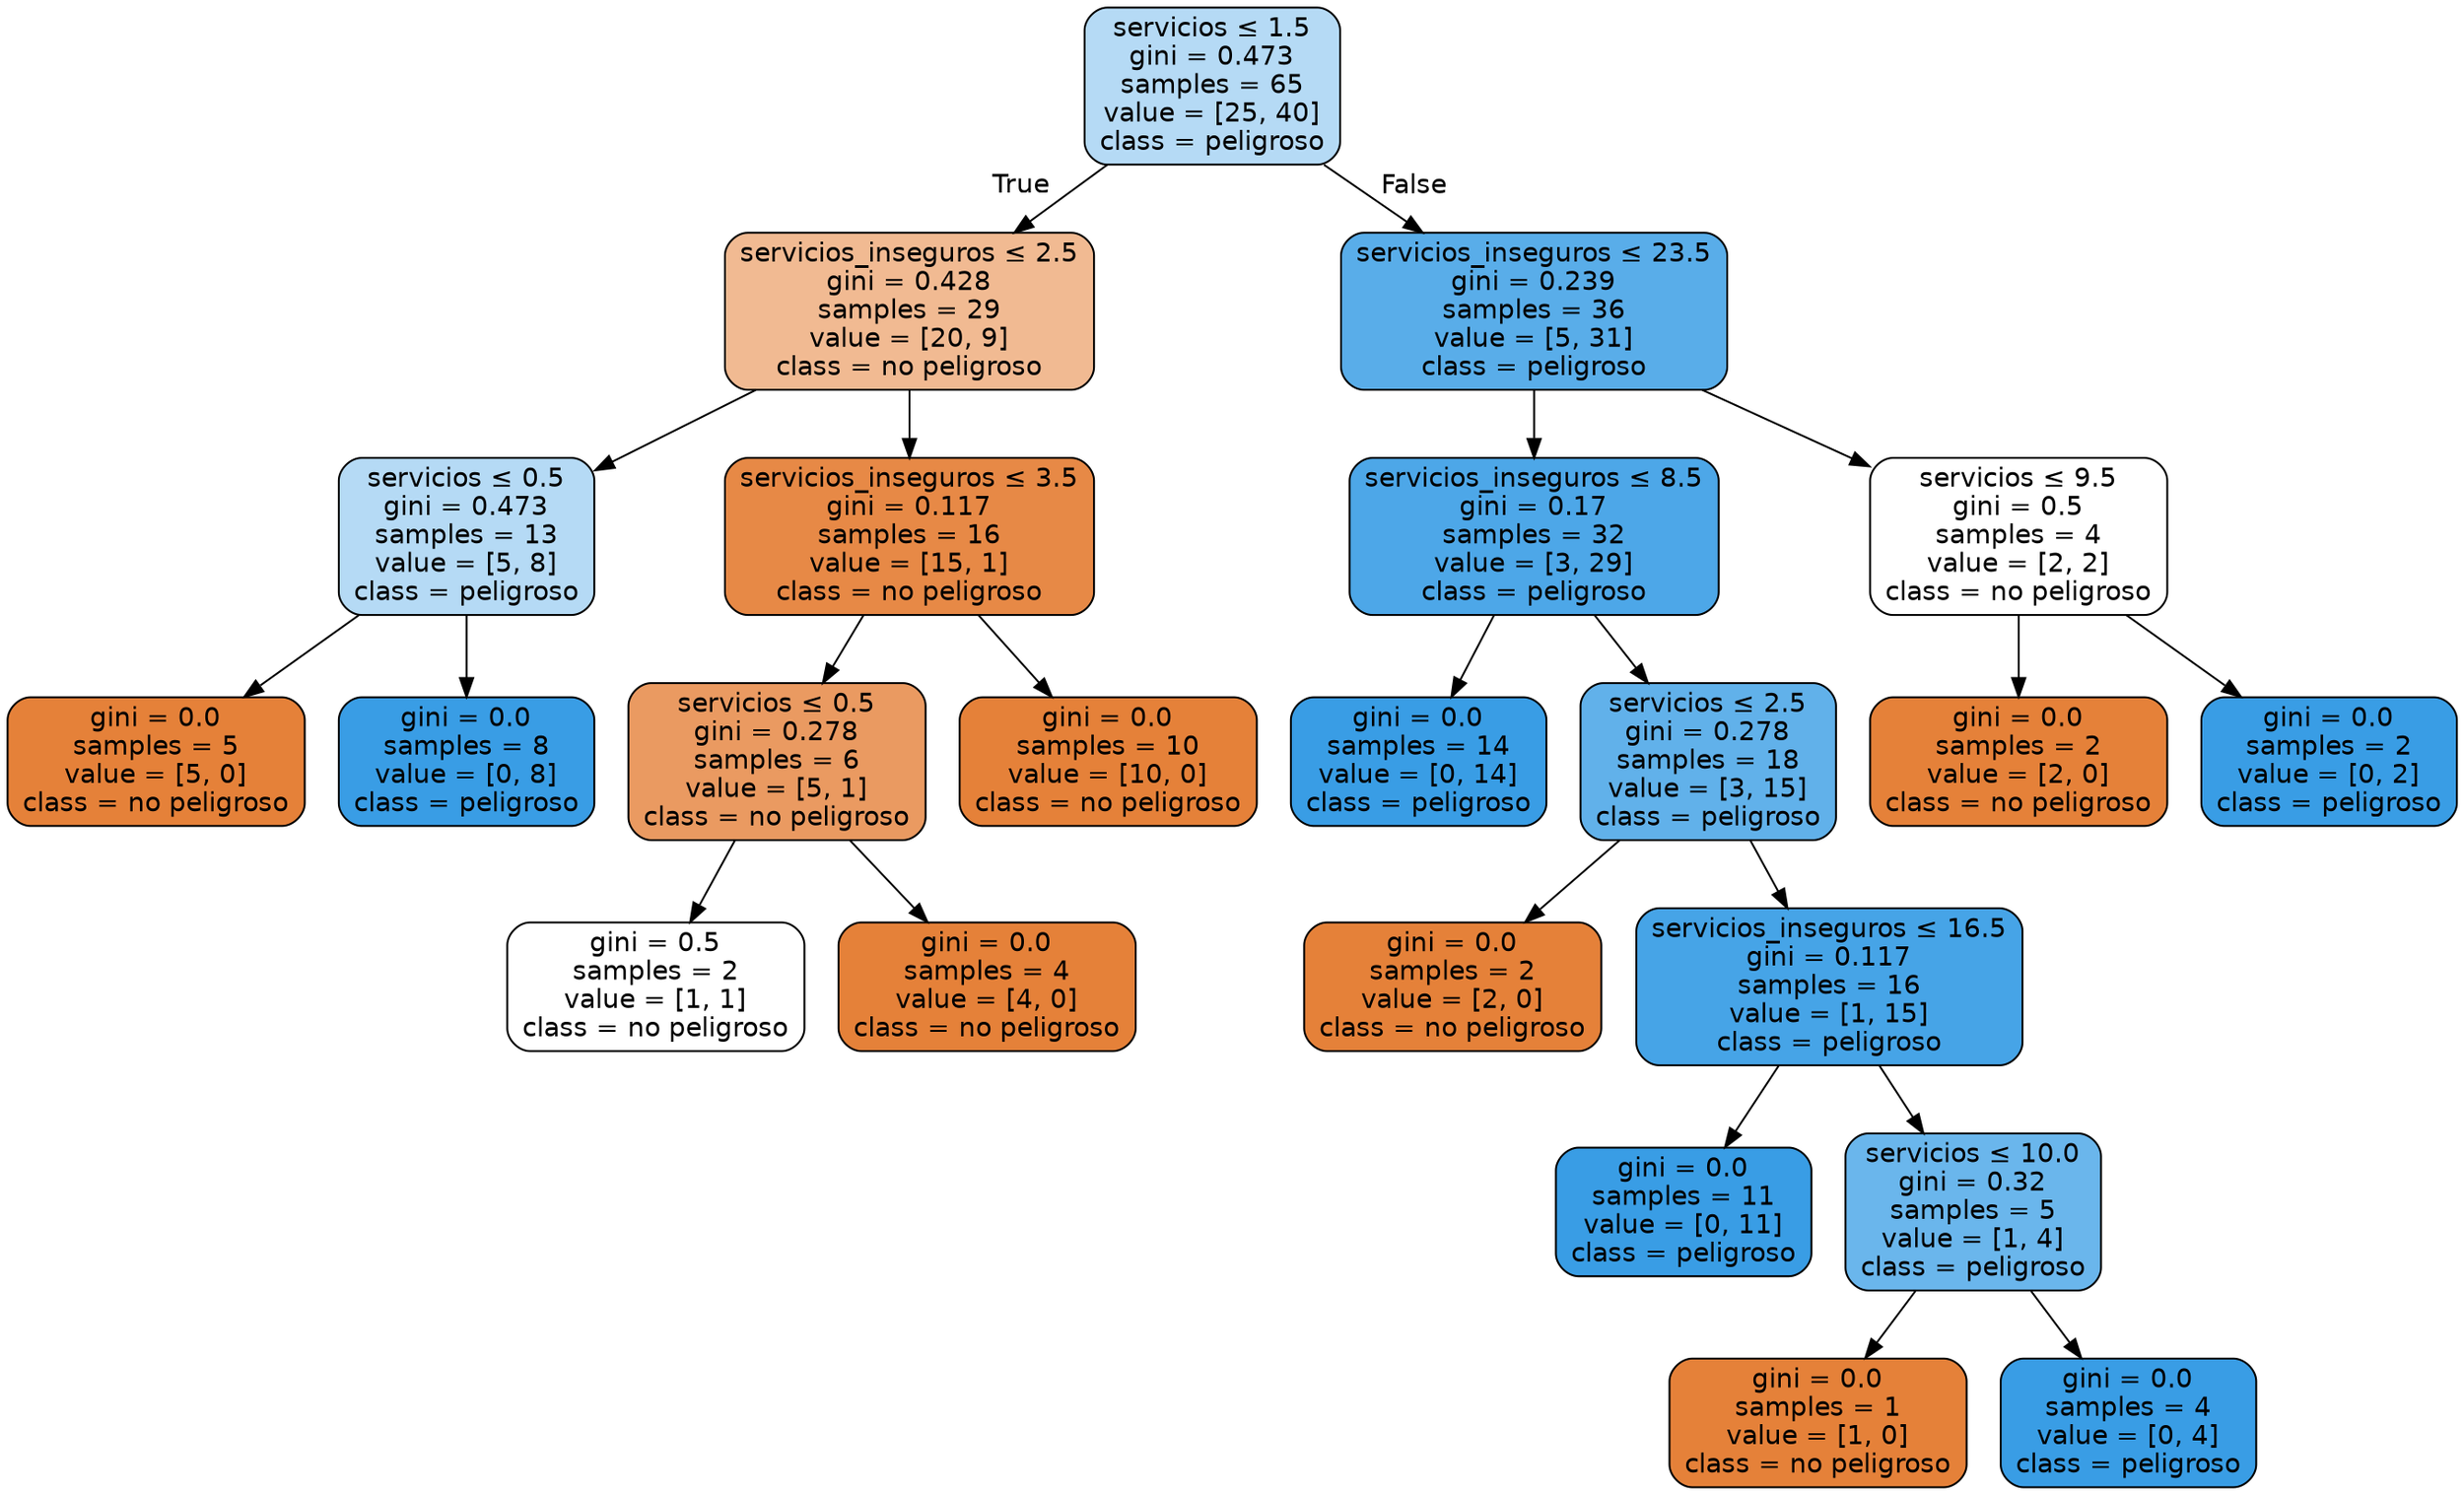 digraph Tree {
node [shape=box, style="filled, rounded", color="black", fontname="helvetica"] ;
edge [fontname="helvetica"] ;
0 [label=<servicios &le; 1.5<br/>gini = 0.473<br/>samples = 65<br/>value = [25, 40]<br/>class = peligroso>, fillcolor="#b5daf5"] ;
1 [label=<servicios_inseguros &le; 2.5<br/>gini = 0.428<br/>samples = 29<br/>value = [20, 9]<br/>class = no peligroso>, fillcolor="#f1ba92"] ;
0 -> 1 [labeldistance=2.5, labelangle=45, headlabel="True"] ;
2 [label=<servicios &le; 0.5<br/>gini = 0.473<br/>samples = 13<br/>value = [5, 8]<br/>class = peligroso>, fillcolor="#b5daf5"] ;
1 -> 2 ;
3 [label=<gini = 0.0<br/>samples = 5<br/>value = [5, 0]<br/>class = no peligroso>, fillcolor="#e58139"] ;
2 -> 3 ;
4 [label=<gini = 0.0<br/>samples = 8<br/>value = [0, 8]<br/>class = peligroso>, fillcolor="#399de5"] ;
2 -> 4 ;
5 [label=<servicios_inseguros &le; 3.5<br/>gini = 0.117<br/>samples = 16<br/>value = [15, 1]<br/>class = no peligroso>, fillcolor="#e78946"] ;
1 -> 5 ;
6 [label=<servicios &le; 0.5<br/>gini = 0.278<br/>samples = 6<br/>value = [5, 1]<br/>class = no peligroso>, fillcolor="#ea9a61"] ;
5 -> 6 ;
7 [label=<gini = 0.5<br/>samples = 2<br/>value = [1, 1]<br/>class = no peligroso>, fillcolor="#ffffff"] ;
6 -> 7 ;
8 [label=<gini = 0.0<br/>samples = 4<br/>value = [4, 0]<br/>class = no peligroso>, fillcolor="#e58139"] ;
6 -> 8 ;
9 [label=<gini = 0.0<br/>samples = 10<br/>value = [10, 0]<br/>class = no peligroso>, fillcolor="#e58139"] ;
5 -> 9 ;
10 [label=<servicios_inseguros &le; 23.5<br/>gini = 0.239<br/>samples = 36<br/>value = [5, 31]<br/>class = peligroso>, fillcolor="#59ade9"] ;
0 -> 10 [labeldistance=2.5, labelangle=-45, headlabel="False"] ;
11 [label=<servicios_inseguros &le; 8.5<br/>gini = 0.17<br/>samples = 32<br/>value = [3, 29]<br/>class = peligroso>, fillcolor="#4da7e8"] ;
10 -> 11 ;
12 [label=<gini = 0.0<br/>samples = 14<br/>value = [0, 14]<br/>class = peligroso>, fillcolor="#399de5"] ;
11 -> 12 ;
13 [label=<servicios &le; 2.5<br/>gini = 0.278<br/>samples = 18<br/>value = [3, 15]<br/>class = peligroso>, fillcolor="#61b1ea"] ;
11 -> 13 ;
14 [label=<gini = 0.0<br/>samples = 2<br/>value = [2, 0]<br/>class = no peligroso>, fillcolor="#e58139"] ;
13 -> 14 ;
15 [label=<servicios_inseguros &le; 16.5<br/>gini = 0.117<br/>samples = 16<br/>value = [1, 15]<br/>class = peligroso>, fillcolor="#46a4e7"] ;
13 -> 15 ;
16 [label=<gini = 0.0<br/>samples = 11<br/>value = [0, 11]<br/>class = peligroso>, fillcolor="#399de5"] ;
15 -> 16 ;
17 [label=<servicios &le; 10.0<br/>gini = 0.32<br/>samples = 5<br/>value = [1, 4]<br/>class = peligroso>, fillcolor="#6ab6ec"] ;
15 -> 17 ;
18 [label=<gini = 0.0<br/>samples = 1<br/>value = [1, 0]<br/>class = no peligroso>, fillcolor="#e58139"] ;
17 -> 18 ;
19 [label=<gini = 0.0<br/>samples = 4<br/>value = [0, 4]<br/>class = peligroso>, fillcolor="#399de5"] ;
17 -> 19 ;
20 [label=<servicios &le; 9.5<br/>gini = 0.5<br/>samples = 4<br/>value = [2, 2]<br/>class = no peligroso>, fillcolor="#ffffff"] ;
10 -> 20 ;
21 [label=<gini = 0.0<br/>samples = 2<br/>value = [2, 0]<br/>class = no peligroso>, fillcolor="#e58139"] ;
20 -> 21 ;
22 [label=<gini = 0.0<br/>samples = 2<br/>value = [0, 2]<br/>class = peligroso>, fillcolor="#399de5"] ;
20 -> 22 ;
}
